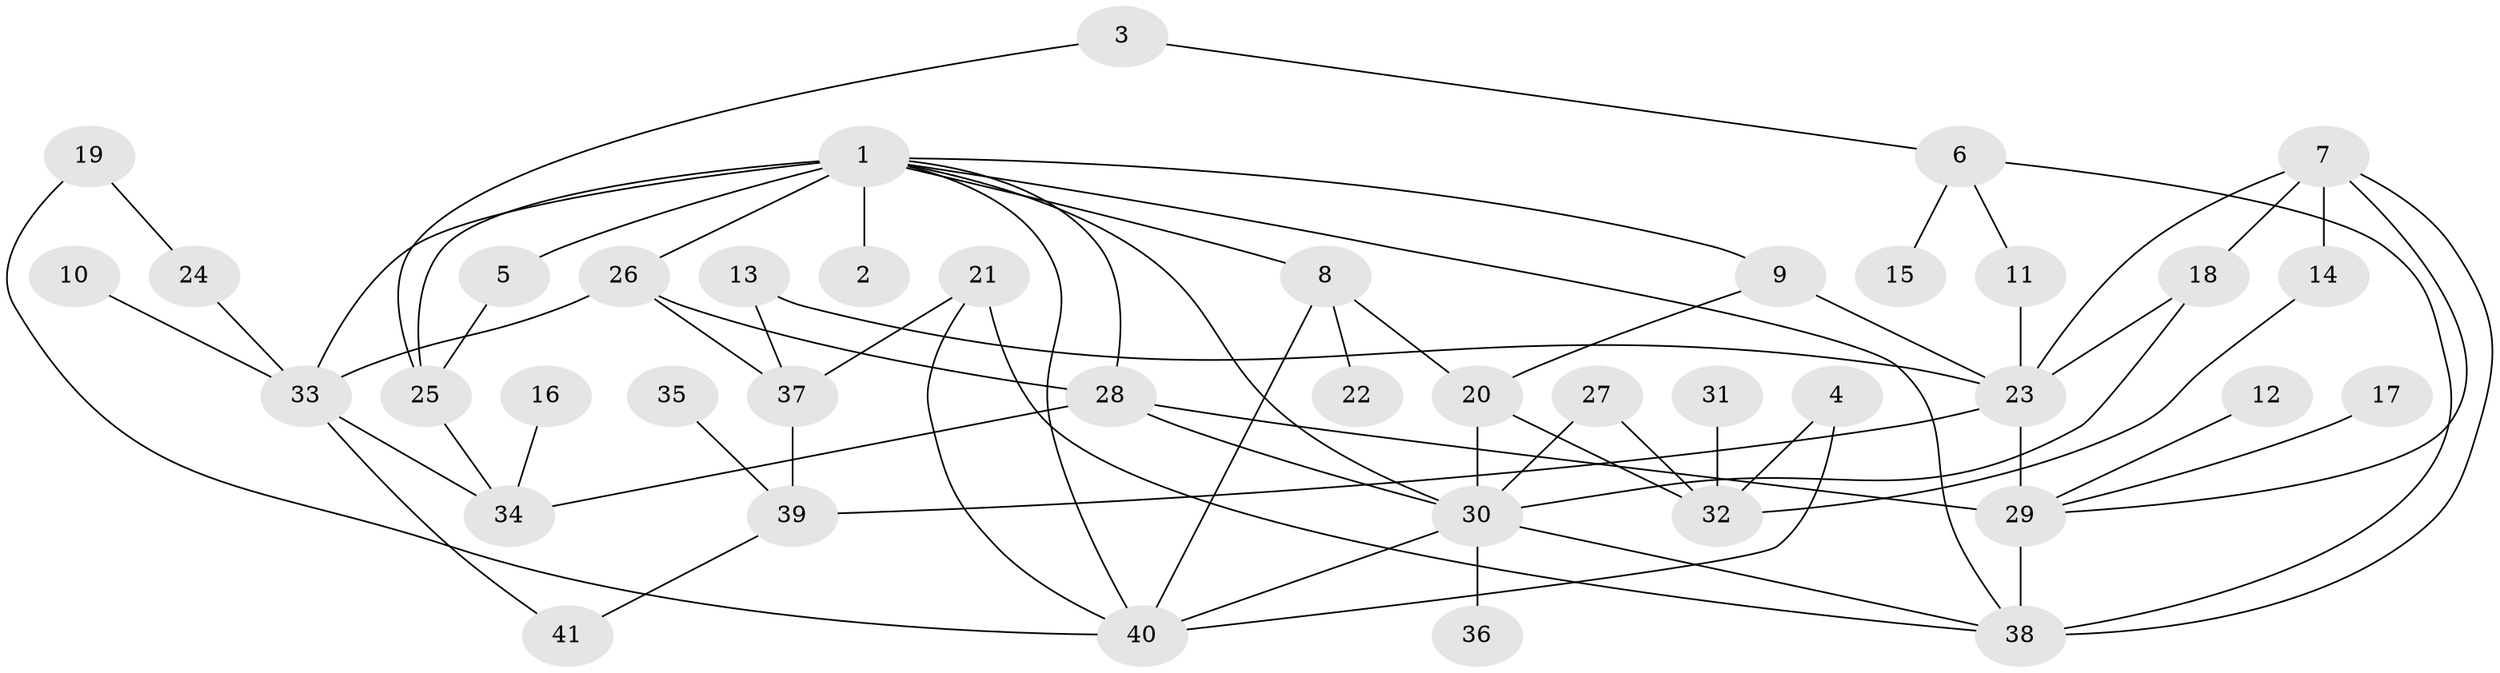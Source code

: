 // original degree distribution, {10: 0.012195121951219513, 6: 0.036585365853658534, 8: 0.024390243902439025, 1: 0.2804878048780488, 5: 0.08536585365853659, 7: 0.012195121951219513, 4: 0.0975609756097561, 2: 0.2926829268292683, 3: 0.15853658536585366}
// Generated by graph-tools (version 1.1) at 2025/25/03/09/25 03:25:29]
// undirected, 41 vertices, 68 edges
graph export_dot {
graph [start="1"]
  node [color=gray90,style=filled];
  1;
  2;
  3;
  4;
  5;
  6;
  7;
  8;
  9;
  10;
  11;
  12;
  13;
  14;
  15;
  16;
  17;
  18;
  19;
  20;
  21;
  22;
  23;
  24;
  25;
  26;
  27;
  28;
  29;
  30;
  31;
  32;
  33;
  34;
  35;
  36;
  37;
  38;
  39;
  40;
  41;
  1 -- 2 [weight=2.0];
  1 -- 5 [weight=1.0];
  1 -- 8 [weight=1.0];
  1 -- 9 [weight=1.0];
  1 -- 25 [weight=2.0];
  1 -- 26 [weight=1.0];
  1 -- 28 [weight=1.0];
  1 -- 30 [weight=1.0];
  1 -- 33 [weight=1.0];
  1 -- 38 [weight=1.0];
  1 -- 40 [weight=1.0];
  3 -- 6 [weight=1.0];
  3 -- 25 [weight=1.0];
  4 -- 32 [weight=1.0];
  4 -- 40 [weight=1.0];
  5 -- 25 [weight=1.0];
  6 -- 11 [weight=1.0];
  6 -- 15 [weight=1.0];
  6 -- 38 [weight=1.0];
  7 -- 14 [weight=1.0];
  7 -- 18 [weight=1.0];
  7 -- 23 [weight=1.0];
  7 -- 29 [weight=1.0];
  7 -- 38 [weight=1.0];
  8 -- 20 [weight=1.0];
  8 -- 22 [weight=1.0];
  8 -- 40 [weight=1.0];
  9 -- 20 [weight=1.0];
  9 -- 23 [weight=1.0];
  10 -- 33 [weight=1.0];
  11 -- 23 [weight=1.0];
  12 -- 29 [weight=1.0];
  13 -- 23 [weight=1.0];
  13 -- 37 [weight=1.0];
  14 -- 32 [weight=1.0];
  16 -- 34 [weight=1.0];
  17 -- 29 [weight=1.0];
  18 -- 23 [weight=1.0];
  18 -- 30 [weight=1.0];
  19 -- 24 [weight=1.0];
  19 -- 40 [weight=1.0];
  20 -- 30 [weight=1.0];
  20 -- 32 [weight=1.0];
  21 -- 37 [weight=1.0];
  21 -- 38 [weight=1.0];
  21 -- 40 [weight=1.0];
  23 -- 29 [weight=2.0];
  23 -- 39 [weight=2.0];
  24 -- 33 [weight=1.0];
  25 -- 34 [weight=1.0];
  26 -- 28 [weight=1.0];
  26 -- 33 [weight=1.0];
  26 -- 37 [weight=1.0];
  27 -- 30 [weight=1.0];
  27 -- 32 [weight=1.0];
  28 -- 29 [weight=1.0];
  28 -- 30 [weight=1.0];
  28 -- 34 [weight=1.0];
  29 -- 38 [weight=2.0];
  30 -- 36 [weight=1.0];
  30 -- 38 [weight=1.0];
  30 -- 40 [weight=1.0];
  31 -- 32 [weight=1.0];
  33 -- 34 [weight=1.0];
  33 -- 41 [weight=1.0];
  35 -- 39 [weight=1.0];
  37 -- 39 [weight=1.0];
  39 -- 41 [weight=1.0];
}
